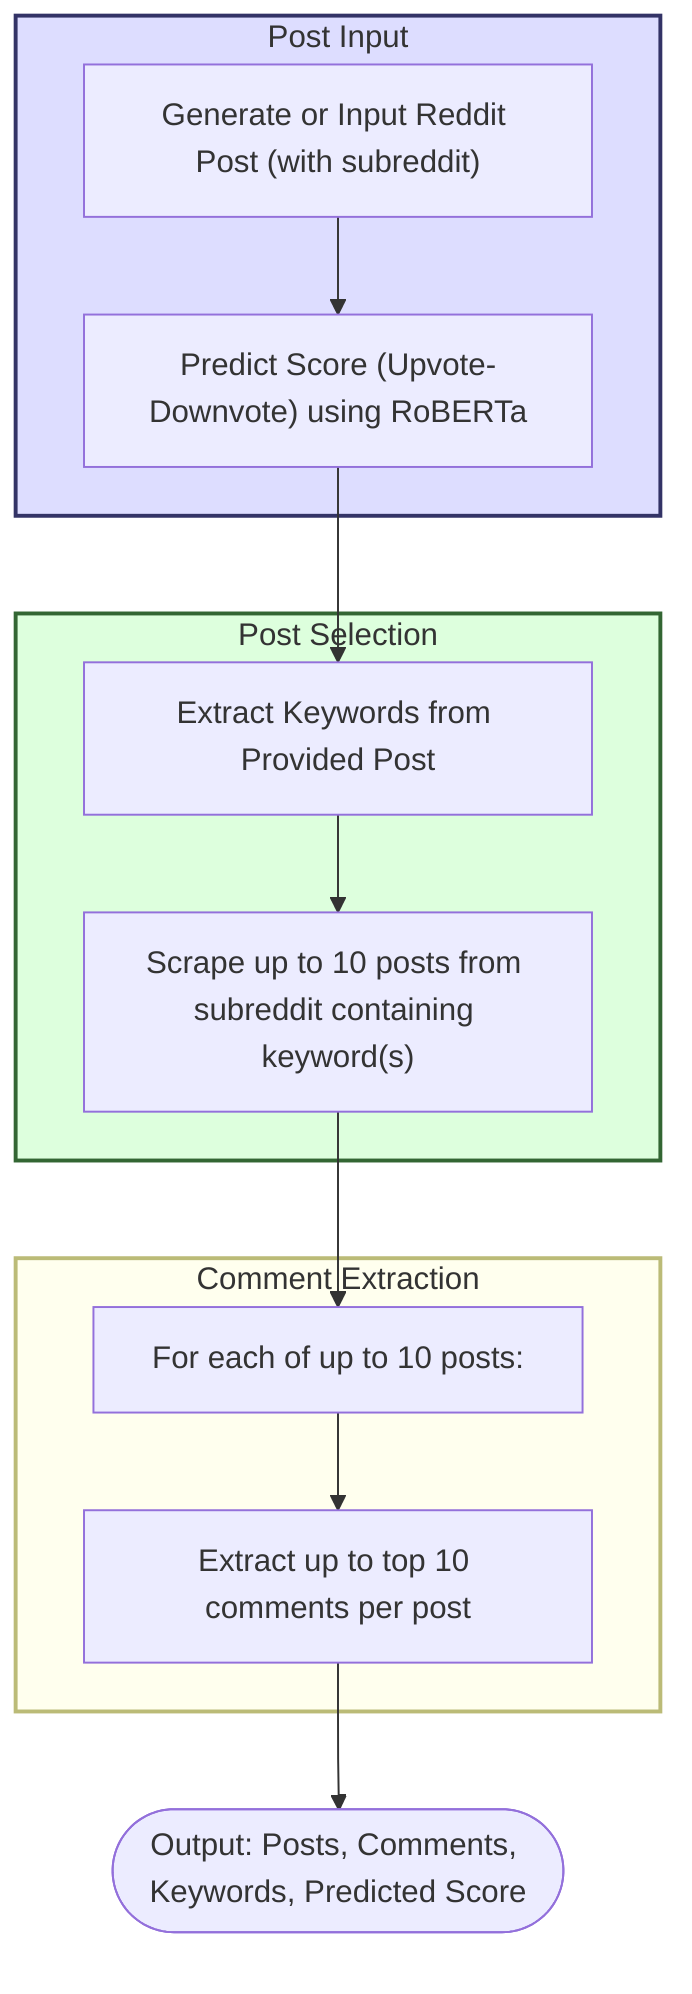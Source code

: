 flowchart TB
    subgraph A["Post Input"]
        A1["Generate or Input Reddit Post (with subreddit)"]
        A2["Predict Score (Upvote-Downvote) using RoBERTa"]
    end
    
    subgraph B["Post Selection"]
        B1["Extract Keywords from Provided Post"]
        B2["Scrape up to 10 posts from subreddit containing keyword(s)"]
    end
    
    subgraph C["Comment Extraction"]
        C1["For each of up to 10 posts:"]
        C2["Extract up to top 10 comments per post"]
    end
    
    Output1(["Output: Posts, Comments, Keywords, Predicted Score"])
    
    A1 --> A2
    A2 --> B1
    B1 --> B2
    B2 --> C1
    C1 --> C2
    C2 --> Output1
    
    style A fill:#DDF,stroke:#336,stroke-width:2px
    style B fill:#DFD,stroke:#363,stroke-width:2px
    style C fill:#FFE,stroke:#BB7,stroke-width:2px